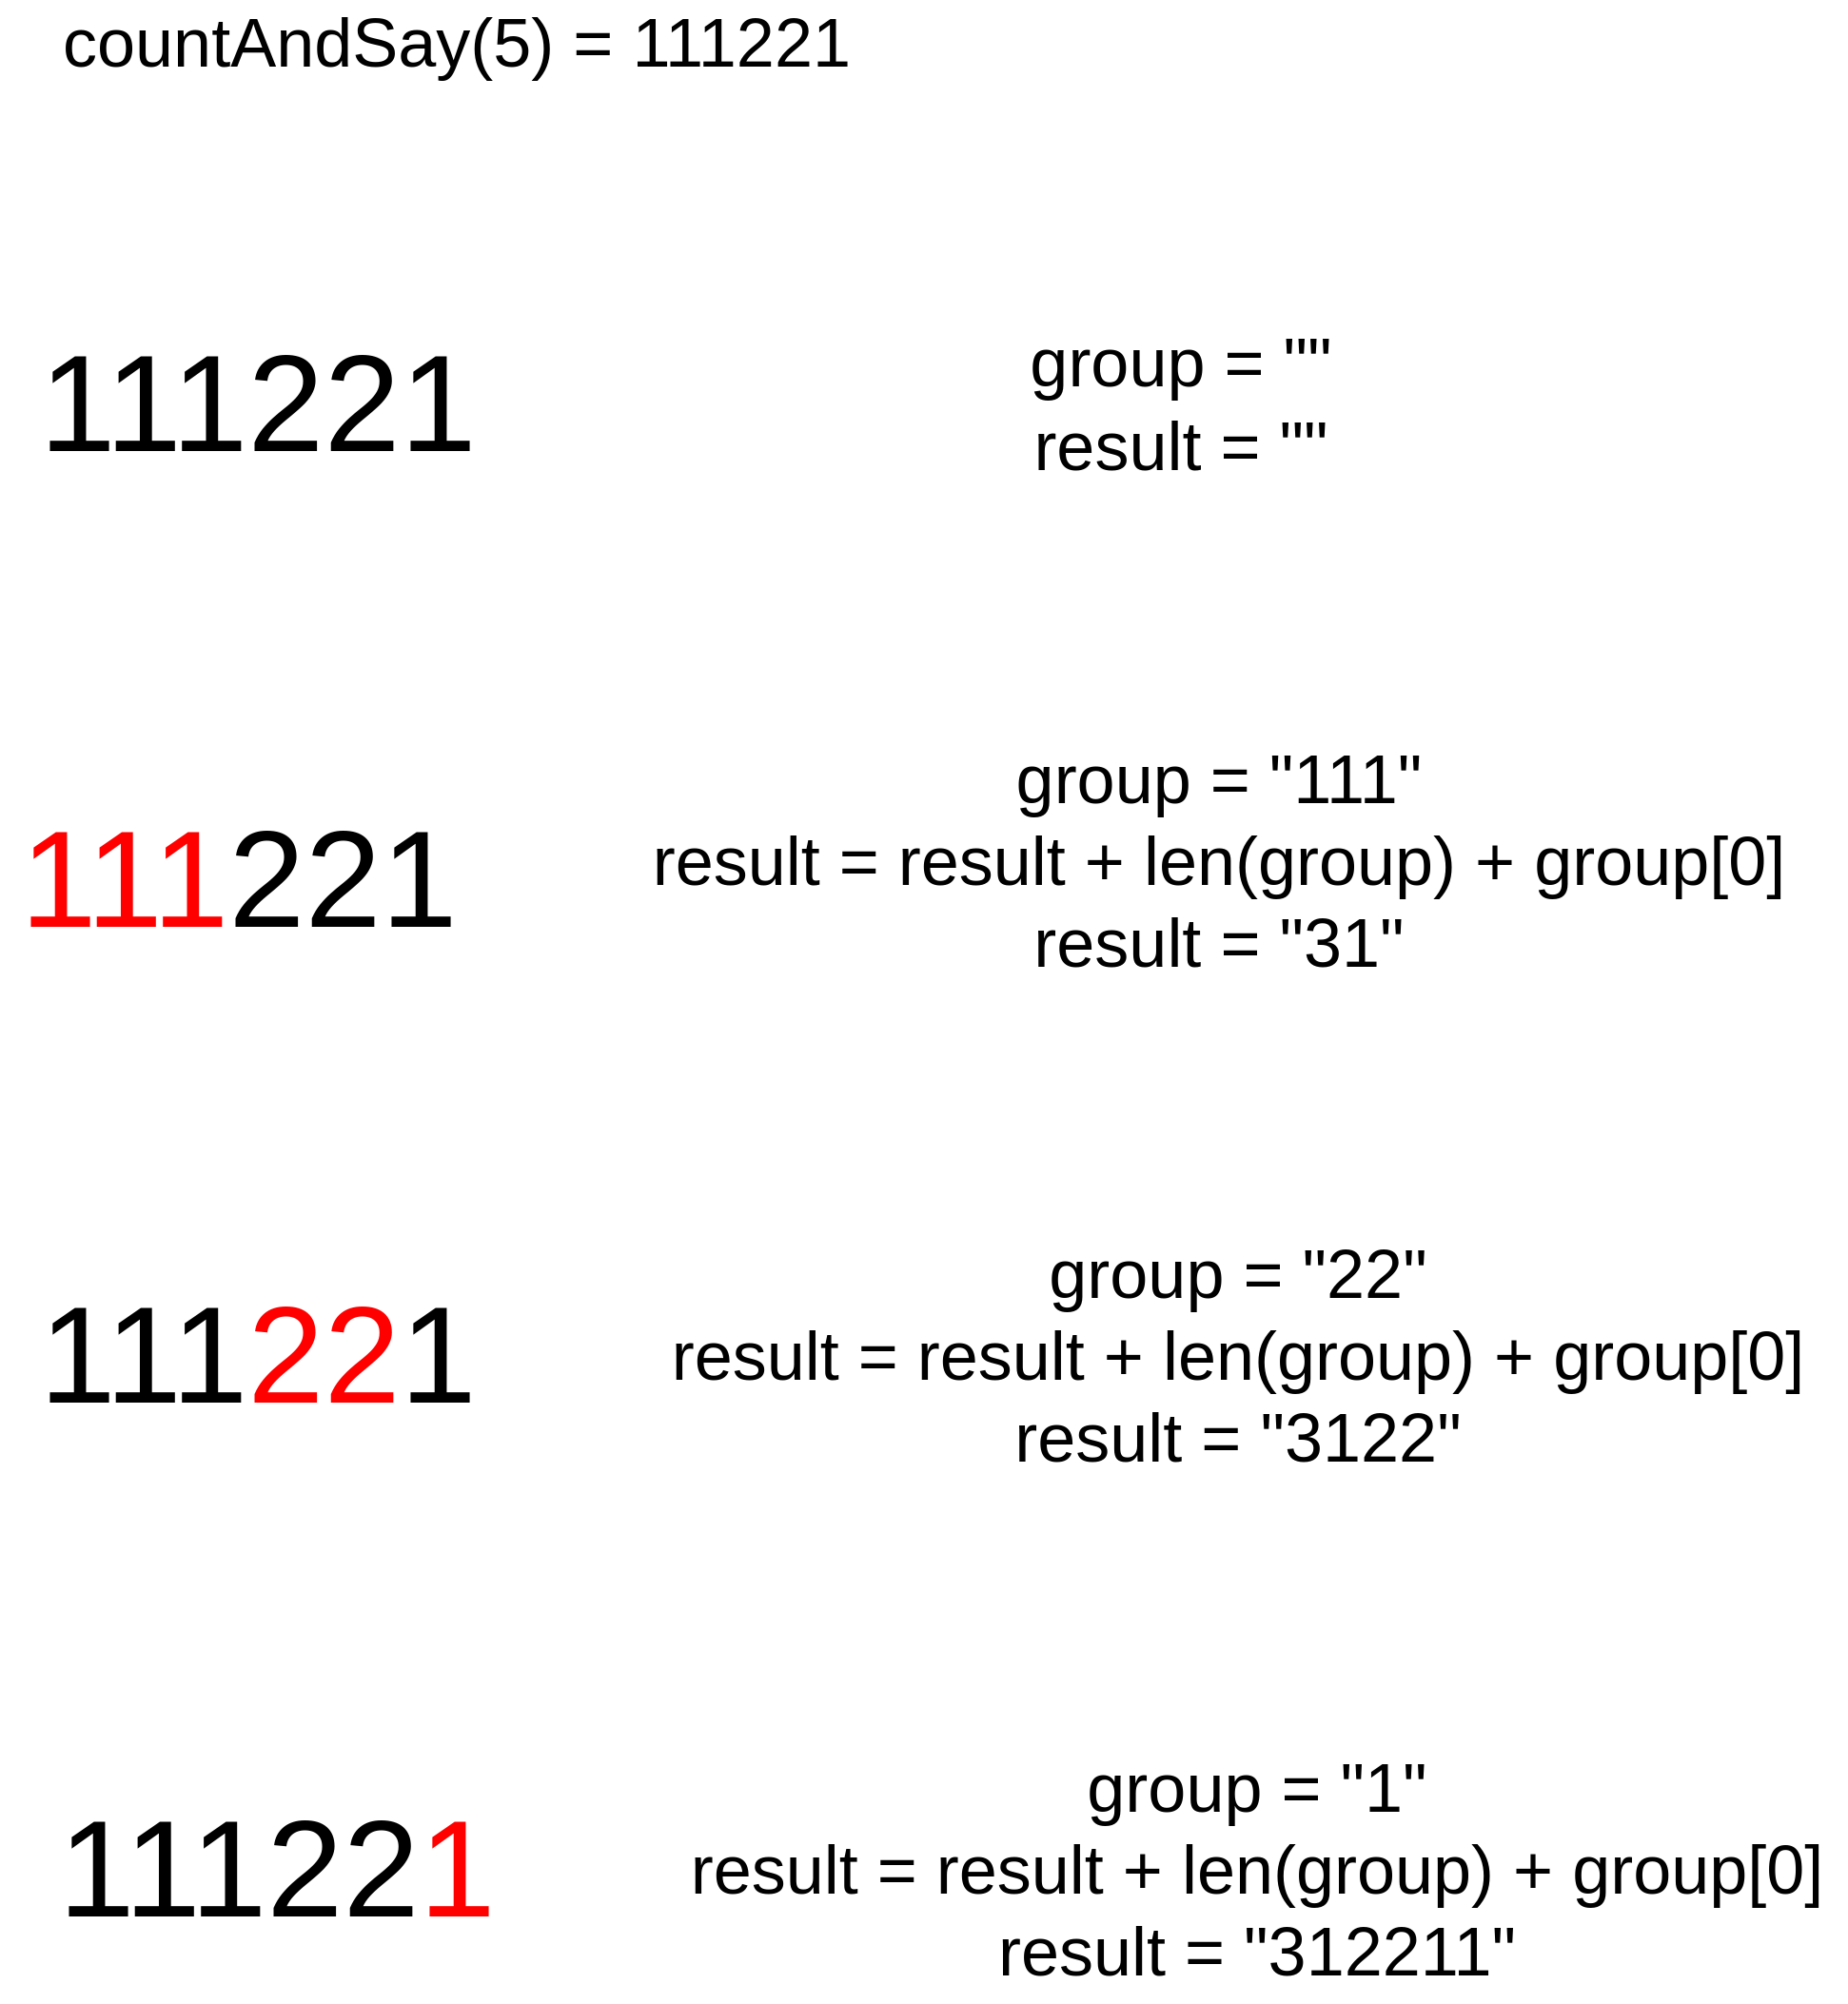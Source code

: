 <mxfile version="20.3.0" type="device"><diagram id="4WAgB59hfIJ6AcBU-qNe" name="第 1 页"><mxGraphModel dx="1168" dy="1646" grid="1" gridSize="10" guides="1" tooltips="1" connect="1" arrows="1" fold="1" page="1" pageScale="1" pageWidth="827" pageHeight="1169" math="0" shadow="0"><root><mxCell id="0"/><mxCell id="1" parent="0"/><mxCell id="SPXrJ0VNjT3OyXEiWUTy-1" value="&lt;font style=&quot;font-size: 36px;&quot;&gt;countAndSay(5) = 111221&amp;nbsp;&lt;/font&gt;" style="text;html=1;strokeColor=none;fillColor=none;align=center;verticalAlign=middle;whiteSpace=wrap;rounded=0;" vertex="1" parent="1"><mxGeometry x="20" y="110" width="450" height="40" as="geometry"/></mxCell><mxCell id="SPXrJ0VNjT3OyXEiWUTy-2" value="&lt;span style=&quot;&quot;&gt;&lt;font style=&quot;font-size: 72px;&quot;&gt;111221&lt;/font&gt;&lt;/span&gt;" style="text;html=1;align=center;verticalAlign=middle;resizable=0;points=[];autosize=1;strokeColor=none;fillColor=none;fontSize=36;" vertex="1" parent="1"><mxGeometry x="10" y="270" width="250" height="100" as="geometry"/></mxCell><mxCell id="SPXrJ0VNjT3OyXEiWUTy-3" value="&lt;font style=&quot;font-size: 72px;&quot;&gt;&lt;font color=&quot;#ff0000&quot;&gt;111&lt;/font&gt;221&lt;/font&gt;" style="text;html=1;align=center;verticalAlign=middle;resizable=0;points=[];autosize=1;strokeColor=none;fillColor=none;fontSize=36;" vertex="1" parent="1"><mxGeometry y="520" width="250" height="100" as="geometry"/></mxCell><mxCell id="SPXrJ0VNjT3OyXEiWUTy-8" value="group = &quot;&quot;&lt;br&gt;result = &quot;&quot;" style="text;html=1;align=center;verticalAlign=middle;resizable=0;points=[];autosize=1;strokeColor=none;fillColor=none;fontSize=36;fontColor=#000000;" vertex="1" parent="1"><mxGeometry x="530" y="270" width="180" height="100" as="geometry"/></mxCell><mxCell id="SPXrJ0VNjT3OyXEiWUTy-9" value="group = &quot;111&quot;&lt;br&gt;result = result + len(group) + group[0]&lt;br&gt;result = &quot;31&quot;" style="text;html=1;align=center;verticalAlign=middle;resizable=0;points=[];autosize=1;strokeColor=none;fillColor=none;fontSize=36;fontColor=#000000;" vertex="1" parent="1"><mxGeometry x="330" y="490" width="620" height="140" as="geometry"/></mxCell><mxCell id="SPXrJ0VNjT3OyXEiWUTy-10" value="&lt;font style=&quot;font-size: 72px;&quot;&gt;111&lt;font color=&quot;#ff0000&quot;&gt;22&lt;/font&gt;1&lt;/font&gt;" style="text;html=1;align=center;verticalAlign=middle;resizable=0;points=[];autosize=1;strokeColor=none;fillColor=none;fontSize=36;" vertex="1" parent="1"><mxGeometry x="10" y="770" width="250" height="100" as="geometry"/></mxCell><mxCell id="SPXrJ0VNjT3OyXEiWUTy-11" value="group = &quot;22&quot;&lt;br&gt;result = result + len(group) + group[0]&lt;br&gt;result = &quot;3122&quot;" style="text;html=1;align=center;verticalAlign=middle;resizable=0;points=[];autosize=1;strokeColor=none;fillColor=none;fontSize=36;fontColor=#000000;" vertex="1" parent="1"><mxGeometry x="340" y="750" width="620" height="140" as="geometry"/></mxCell><mxCell id="SPXrJ0VNjT3OyXEiWUTy-12" value="&lt;font style=&quot;font-size: 72px;&quot;&gt;11122&lt;font color=&quot;#ff0000&quot;&gt;1&lt;/font&gt;&lt;/font&gt;" style="text;html=1;align=center;verticalAlign=middle;resizable=0;points=[];autosize=1;strokeColor=none;fillColor=none;fontSize=36;" vertex="1" parent="1"><mxGeometry x="20" y="1040" width="250" height="100" as="geometry"/></mxCell><mxCell id="SPXrJ0VNjT3OyXEiWUTy-13" value="group = &quot;1&quot;&lt;br&gt;result = result + len(group) + group[0]&lt;br&gt;result = &quot;312211&quot;" style="text;html=1;align=center;verticalAlign=middle;resizable=0;points=[];autosize=1;strokeColor=none;fillColor=none;fontSize=36;fontColor=#000000;" vertex="1" parent="1"><mxGeometry x="350" y="1020" width="620" height="140" as="geometry"/></mxCell></root></mxGraphModel></diagram></mxfile>